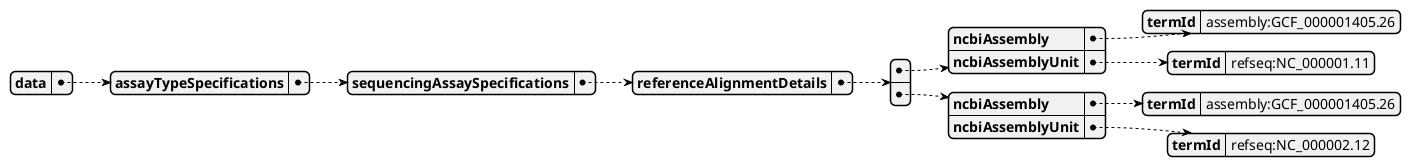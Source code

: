 @startjson

{
    "data": {
        "assayTypeSpecifications": {
            "sequencingAssaySpecifications": {
                "referenceAlignmentDetails": [
                    {
                        "ncbiAssembly": {
                            "termId": "assembly:GCF_000001405.26"
                        },
                        "ncbiAssemblyUnit": {
                            "termId": "refseq:NC_000001.11"
                        }
                    },
                    {
                        "ncbiAssembly": {
                            "termId": "assembly:GCF_000001405.26"
                        },
                        "ncbiAssemblyUnit": {
                            "termId": "refseq:NC_000002.12"
                        }
                    }
                ]
            }
        }
    }
}
@endjson